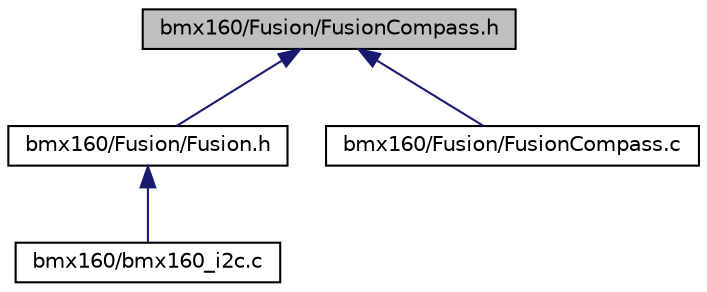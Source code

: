 digraph "bmx160/Fusion/FusionCompass.h"
{
  edge [fontname="Helvetica",fontsize="10",labelfontname="Helvetica",labelfontsize="10"];
  node [fontname="Helvetica",fontsize="10",shape=record];
  Node1 [label="bmx160/Fusion/FusionCompass.h",height=0.2,width=0.4,color="black", fillcolor="grey75", style="filled", fontcolor="black"];
  Node1 -> Node2 [dir="back",color="midnightblue",fontsize="10",style="solid",fontname="Helvetica"];
  Node2 [label="bmx160/Fusion/Fusion.h",height=0.2,width=0.4,color="black", fillcolor="white", style="filled",URL="$_fusion_8h.html",tooltip="Main header file for the library. This is the only file that needs to be included when using the libr..."];
  Node2 -> Node3 [dir="back",color="midnightblue",fontsize="10",style="solid",fontname="Helvetica"];
  Node3 [label="bmx160/bmx160_i2c.c",height=0.2,width=0.4,color="black", fillcolor="white", style="filled",URL="$bmx160__i2c_8c.html",tooltip="BMX160 Driver funcs. "];
  Node1 -> Node4 [dir="back",color="midnightblue",fontsize="10",style="solid",fontname="Helvetica"];
  Node4 [label="bmx160/Fusion/FusionCompass.c",height=0.2,width=0.4,color="black", fillcolor="white", style="filled",URL="$_fusion_compass_8c.html",tooltip="The tilt-compensated compass calculates an angular heading relative to magnetic north using accelerom..."];
}
